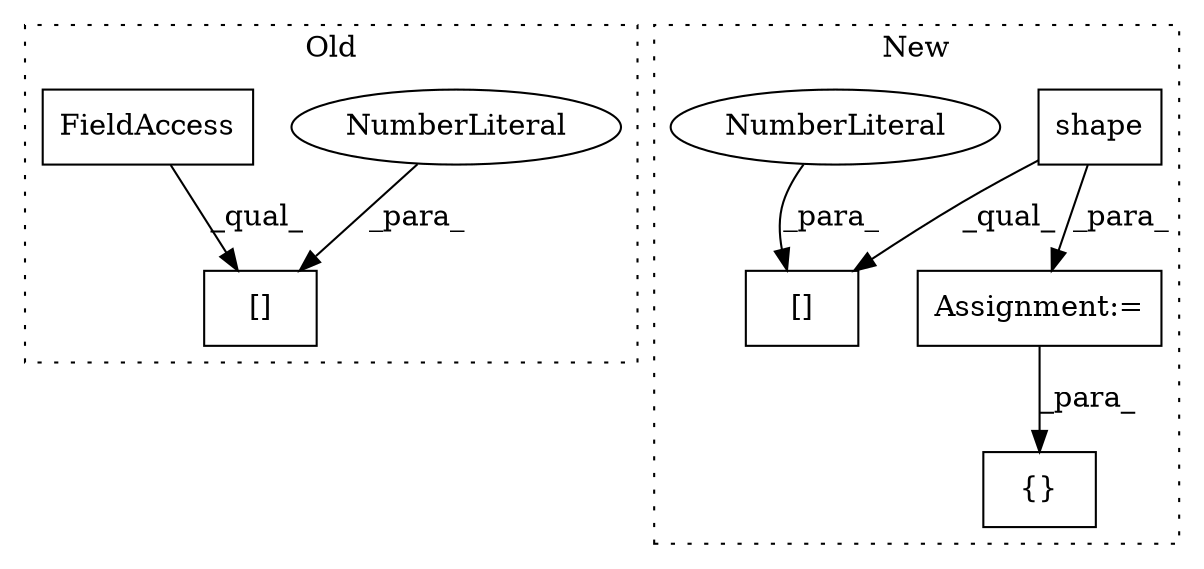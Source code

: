 digraph G {
subgraph cluster0 {
1 [label="[]" a="2" s="1817,1844" l="26,1" shape="box"];
4 [label="NumberLiteral" a="34" s="1843" l="1" shape="ellipse"];
5 [label="FieldAccess" a="22" s="1817" l="25" shape="box"];
label = "Old";
style="dotted";
}
subgraph cluster1 {
2 [label="shape" a="32" s="1888,1913" l="6,1" shape="box"];
3 [label="Assignment:=" a="7" s="2036" l="1" shape="box"];
6 [label="[]" a="2" s="1877,1916" l="38,1" shape="box"];
7 [label="NumberLiteral" a="34" s="1915" l="1" shape="ellipse"];
8 [label="{}" a="4" s="3574,3631" l="1,1" shape="box"];
label = "New";
style="dotted";
}
2 -> 3 [label="_para_"];
2 -> 6 [label="_qual_"];
3 -> 8 [label="_para_"];
4 -> 1 [label="_para_"];
5 -> 1 [label="_qual_"];
7 -> 6 [label="_para_"];
}
